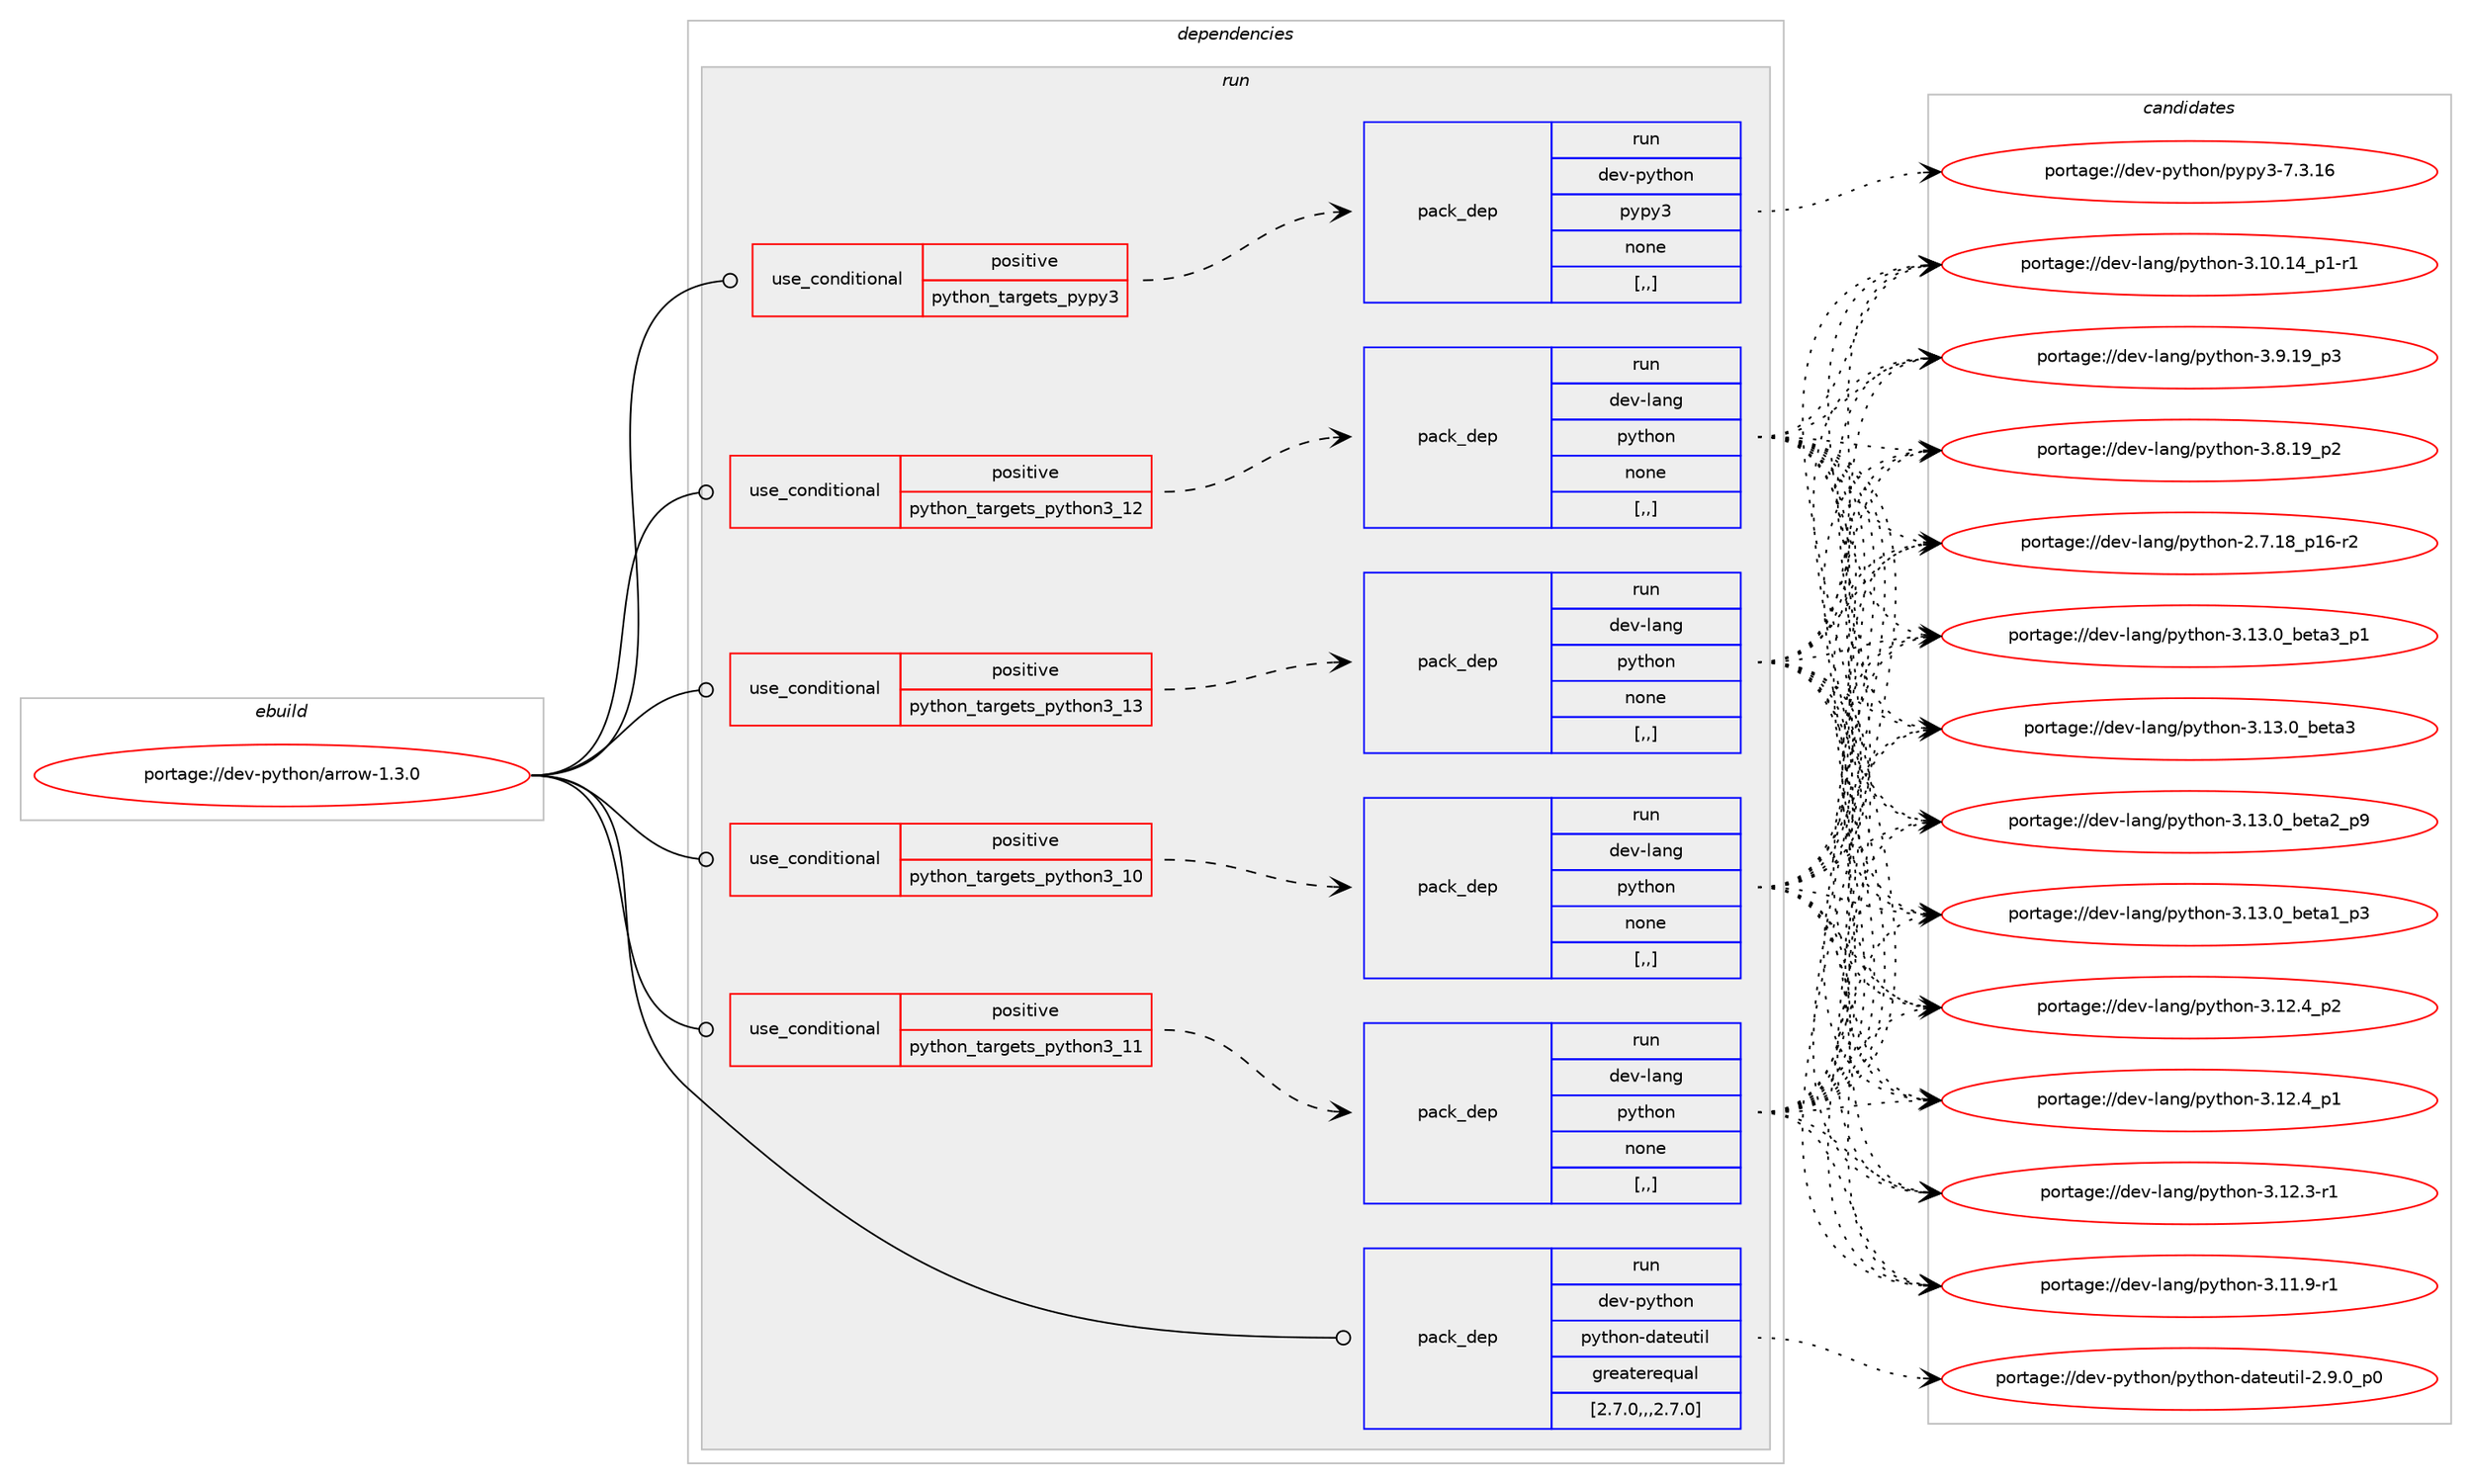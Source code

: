 digraph prolog {

# *************
# Graph options
# *************

newrank=true;
concentrate=true;
compound=true;
graph [rankdir=LR,fontname=Helvetica,fontsize=10,ranksep=1.5];#, ranksep=2.5, nodesep=0.2];
edge  [arrowhead=vee];
node  [fontname=Helvetica,fontsize=10];

# **********
# The ebuild
# **********

subgraph cluster_leftcol {
color=gray;
label=<<i>ebuild</i>>;
id [label="portage://dev-python/arrow-1.3.0", color=red, width=4, href="../dev-python/arrow-1.3.0.svg"];
}

# ****************
# The dependencies
# ****************

subgraph cluster_midcol {
color=gray;
label=<<i>dependencies</i>>;
subgraph cluster_compile {
fillcolor="#eeeeee";
style=filled;
label=<<i>compile</i>>;
}
subgraph cluster_compileandrun {
fillcolor="#eeeeee";
style=filled;
label=<<i>compile and run</i>>;
}
subgraph cluster_run {
fillcolor="#eeeeee";
style=filled;
label=<<i>run</i>>;
subgraph cond30949 {
dependency141817 [label=<<TABLE BORDER="0" CELLBORDER="1" CELLSPACING="0" CELLPADDING="4"><TR><TD ROWSPAN="3" CELLPADDING="10">use_conditional</TD></TR><TR><TD>positive</TD></TR><TR><TD>python_targets_pypy3</TD></TR></TABLE>>, shape=none, color=red];
subgraph pack109625 {
dependency141818 [label=<<TABLE BORDER="0" CELLBORDER="1" CELLSPACING="0" CELLPADDING="4" WIDTH="220"><TR><TD ROWSPAN="6" CELLPADDING="30">pack_dep</TD></TR><TR><TD WIDTH="110">run</TD></TR><TR><TD>dev-python</TD></TR><TR><TD>pypy3</TD></TR><TR><TD>none</TD></TR><TR><TD>[,,]</TD></TR></TABLE>>, shape=none, color=blue];
}
dependency141817:e -> dependency141818:w [weight=20,style="dashed",arrowhead="vee"];
}
id:e -> dependency141817:w [weight=20,style="solid",arrowhead="odot"];
subgraph cond30950 {
dependency141819 [label=<<TABLE BORDER="0" CELLBORDER="1" CELLSPACING="0" CELLPADDING="4"><TR><TD ROWSPAN="3" CELLPADDING="10">use_conditional</TD></TR><TR><TD>positive</TD></TR><TR><TD>python_targets_python3_10</TD></TR></TABLE>>, shape=none, color=red];
subgraph pack109626 {
dependency141820 [label=<<TABLE BORDER="0" CELLBORDER="1" CELLSPACING="0" CELLPADDING="4" WIDTH="220"><TR><TD ROWSPAN="6" CELLPADDING="30">pack_dep</TD></TR><TR><TD WIDTH="110">run</TD></TR><TR><TD>dev-lang</TD></TR><TR><TD>python</TD></TR><TR><TD>none</TD></TR><TR><TD>[,,]</TD></TR></TABLE>>, shape=none, color=blue];
}
dependency141819:e -> dependency141820:w [weight=20,style="dashed",arrowhead="vee"];
}
id:e -> dependency141819:w [weight=20,style="solid",arrowhead="odot"];
subgraph cond30951 {
dependency141821 [label=<<TABLE BORDER="0" CELLBORDER="1" CELLSPACING="0" CELLPADDING="4"><TR><TD ROWSPAN="3" CELLPADDING="10">use_conditional</TD></TR><TR><TD>positive</TD></TR><TR><TD>python_targets_python3_11</TD></TR></TABLE>>, shape=none, color=red];
subgraph pack109627 {
dependency141822 [label=<<TABLE BORDER="0" CELLBORDER="1" CELLSPACING="0" CELLPADDING="4" WIDTH="220"><TR><TD ROWSPAN="6" CELLPADDING="30">pack_dep</TD></TR><TR><TD WIDTH="110">run</TD></TR><TR><TD>dev-lang</TD></TR><TR><TD>python</TD></TR><TR><TD>none</TD></TR><TR><TD>[,,]</TD></TR></TABLE>>, shape=none, color=blue];
}
dependency141821:e -> dependency141822:w [weight=20,style="dashed",arrowhead="vee"];
}
id:e -> dependency141821:w [weight=20,style="solid",arrowhead="odot"];
subgraph cond30952 {
dependency141823 [label=<<TABLE BORDER="0" CELLBORDER="1" CELLSPACING="0" CELLPADDING="4"><TR><TD ROWSPAN="3" CELLPADDING="10">use_conditional</TD></TR><TR><TD>positive</TD></TR><TR><TD>python_targets_python3_12</TD></TR></TABLE>>, shape=none, color=red];
subgraph pack109628 {
dependency141824 [label=<<TABLE BORDER="0" CELLBORDER="1" CELLSPACING="0" CELLPADDING="4" WIDTH="220"><TR><TD ROWSPAN="6" CELLPADDING="30">pack_dep</TD></TR><TR><TD WIDTH="110">run</TD></TR><TR><TD>dev-lang</TD></TR><TR><TD>python</TD></TR><TR><TD>none</TD></TR><TR><TD>[,,]</TD></TR></TABLE>>, shape=none, color=blue];
}
dependency141823:e -> dependency141824:w [weight=20,style="dashed",arrowhead="vee"];
}
id:e -> dependency141823:w [weight=20,style="solid",arrowhead="odot"];
subgraph cond30953 {
dependency141825 [label=<<TABLE BORDER="0" CELLBORDER="1" CELLSPACING="0" CELLPADDING="4"><TR><TD ROWSPAN="3" CELLPADDING="10">use_conditional</TD></TR><TR><TD>positive</TD></TR><TR><TD>python_targets_python3_13</TD></TR></TABLE>>, shape=none, color=red];
subgraph pack109629 {
dependency141826 [label=<<TABLE BORDER="0" CELLBORDER="1" CELLSPACING="0" CELLPADDING="4" WIDTH="220"><TR><TD ROWSPAN="6" CELLPADDING="30">pack_dep</TD></TR><TR><TD WIDTH="110">run</TD></TR><TR><TD>dev-lang</TD></TR><TR><TD>python</TD></TR><TR><TD>none</TD></TR><TR><TD>[,,]</TD></TR></TABLE>>, shape=none, color=blue];
}
dependency141825:e -> dependency141826:w [weight=20,style="dashed",arrowhead="vee"];
}
id:e -> dependency141825:w [weight=20,style="solid",arrowhead="odot"];
subgraph pack109630 {
dependency141827 [label=<<TABLE BORDER="0" CELLBORDER="1" CELLSPACING="0" CELLPADDING="4" WIDTH="220"><TR><TD ROWSPAN="6" CELLPADDING="30">pack_dep</TD></TR><TR><TD WIDTH="110">run</TD></TR><TR><TD>dev-python</TD></TR><TR><TD>python-dateutil</TD></TR><TR><TD>greaterequal</TD></TR><TR><TD>[2.7.0,,,2.7.0]</TD></TR></TABLE>>, shape=none, color=blue];
}
id:e -> dependency141827:w [weight=20,style="solid",arrowhead="odot"];
}
}

# **************
# The candidates
# **************

subgraph cluster_choices {
rank=same;
color=gray;
label=<<i>candidates</i>>;

subgraph choice109625 {
color=black;
nodesep=1;
choice10010111845112121116104111110471121211121215145554651464954 [label="portage://dev-python/pypy3-7.3.16", color=red, width=4,href="../dev-python/pypy3-7.3.16.svg"];
dependency141818:e -> choice10010111845112121116104111110471121211121215145554651464954:w [style=dotted,weight="100"];
}
subgraph choice109626 {
color=black;
nodesep=1;
choice10010111845108971101034711212111610411111045514649514648959810111697519511249 [label="portage://dev-lang/python-3.13.0_beta3_p1", color=red, width=4,href="../dev-lang/python-3.13.0_beta3_p1.svg"];
choice1001011184510897110103471121211161041111104551464951464895981011169751 [label="portage://dev-lang/python-3.13.0_beta3", color=red, width=4,href="../dev-lang/python-3.13.0_beta3.svg"];
choice10010111845108971101034711212111610411111045514649514648959810111697509511257 [label="portage://dev-lang/python-3.13.0_beta2_p9", color=red, width=4,href="../dev-lang/python-3.13.0_beta2_p9.svg"];
choice10010111845108971101034711212111610411111045514649514648959810111697499511251 [label="portage://dev-lang/python-3.13.0_beta1_p3", color=red, width=4,href="../dev-lang/python-3.13.0_beta1_p3.svg"];
choice100101118451089711010347112121116104111110455146495046529511250 [label="portage://dev-lang/python-3.12.4_p2", color=red, width=4,href="../dev-lang/python-3.12.4_p2.svg"];
choice100101118451089711010347112121116104111110455146495046529511249 [label="portage://dev-lang/python-3.12.4_p1", color=red, width=4,href="../dev-lang/python-3.12.4_p1.svg"];
choice100101118451089711010347112121116104111110455146495046514511449 [label="portage://dev-lang/python-3.12.3-r1", color=red, width=4,href="../dev-lang/python-3.12.3-r1.svg"];
choice100101118451089711010347112121116104111110455146494946574511449 [label="portage://dev-lang/python-3.11.9-r1", color=red, width=4,href="../dev-lang/python-3.11.9-r1.svg"];
choice100101118451089711010347112121116104111110455146494846495295112494511449 [label="portage://dev-lang/python-3.10.14_p1-r1", color=red, width=4,href="../dev-lang/python-3.10.14_p1-r1.svg"];
choice100101118451089711010347112121116104111110455146574649579511251 [label="portage://dev-lang/python-3.9.19_p3", color=red, width=4,href="../dev-lang/python-3.9.19_p3.svg"];
choice100101118451089711010347112121116104111110455146564649579511250 [label="portage://dev-lang/python-3.8.19_p2", color=red, width=4,href="../dev-lang/python-3.8.19_p2.svg"];
choice100101118451089711010347112121116104111110455046554649569511249544511450 [label="portage://dev-lang/python-2.7.18_p16-r2", color=red, width=4,href="../dev-lang/python-2.7.18_p16-r2.svg"];
dependency141820:e -> choice10010111845108971101034711212111610411111045514649514648959810111697519511249:w [style=dotted,weight="100"];
dependency141820:e -> choice1001011184510897110103471121211161041111104551464951464895981011169751:w [style=dotted,weight="100"];
dependency141820:e -> choice10010111845108971101034711212111610411111045514649514648959810111697509511257:w [style=dotted,weight="100"];
dependency141820:e -> choice10010111845108971101034711212111610411111045514649514648959810111697499511251:w [style=dotted,weight="100"];
dependency141820:e -> choice100101118451089711010347112121116104111110455146495046529511250:w [style=dotted,weight="100"];
dependency141820:e -> choice100101118451089711010347112121116104111110455146495046529511249:w [style=dotted,weight="100"];
dependency141820:e -> choice100101118451089711010347112121116104111110455146495046514511449:w [style=dotted,weight="100"];
dependency141820:e -> choice100101118451089711010347112121116104111110455146494946574511449:w [style=dotted,weight="100"];
dependency141820:e -> choice100101118451089711010347112121116104111110455146494846495295112494511449:w [style=dotted,weight="100"];
dependency141820:e -> choice100101118451089711010347112121116104111110455146574649579511251:w [style=dotted,weight="100"];
dependency141820:e -> choice100101118451089711010347112121116104111110455146564649579511250:w [style=dotted,weight="100"];
dependency141820:e -> choice100101118451089711010347112121116104111110455046554649569511249544511450:w [style=dotted,weight="100"];
}
subgraph choice109627 {
color=black;
nodesep=1;
choice10010111845108971101034711212111610411111045514649514648959810111697519511249 [label="portage://dev-lang/python-3.13.0_beta3_p1", color=red, width=4,href="../dev-lang/python-3.13.0_beta3_p1.svg"];
choice1001011184510897110103471121211161041111104551464951464895981011169751 [label="portage://dev-lang/python-3.13.0_beta3", color=red, width=4,href="../dev-lang/python-3.13.0_beta3.svg"];
choice10010111845108971101034711212111610411111045514649514648959810111697509511257 [label="portage://dev-lang/python-3.13.0_beta2_p9", color=red, width=4,href="../dev-lang/python-3.13.0_beta2_p9.svg"];
choice10010111845108971101034711212111610411111045514649514648959810111697499511251 [label="portage://dev-lang/python-3.13.0_beta1_p3", color=red, width=4,href="../dev-lang/python-3.13.0_beta1_p3.svg"];
choice100101118451089711010347112121116104111110455146495046529511250 [label="portage://dev-lang/python-3.12.4_p2", color=red, width=4,href="../dev-lang/python-3.12.4_p2.svg"];
choice100101118451089711010347112121116104111110455146495046529511249 [label="portage://dev-lang/python-3.12.4_p1", color=red, width=4,href="../dev-lang/python-3.12.4_p1.svg"];
choice100101118451089711010347112121116104111110455146495046514511449 [label="portage://dev-lang/python-3.12.3-r1", color=red, width=4,href="../dev-lang/python-3.12.3-r1.svg"];
choice100101118451089711010347112121116104111110455146494946574511449 [label="portage://dev-lang/python-3.11.9-r1", color=red, width=4,href="../dev-lang/python-3.11.9-r1.svg"];
choice100101118451089711010347112121116104111110455146494846495295112494511449 [label="portage://dev-lang/python-3.10.14_p1-r1", color=red, width=4,href="../dev-lang/python-3.10.14_p1-r1.svg"];
choice100101118451089711010347112121116104111110455146574649579511251 [label="portage://dev-lang/python-3.9.19_p3", color=red, width=4,href="../dev-lang/python-3.9.19_p3.svg"];
choice100101118451089711010347112121116104111110455146564649579511250 [label="portage://dev-lang/python-3.8.19_p2", color=red, width=4,href="../dev-lang/python-3.8.19_p2.svg"];
choice100101118451089711010347112121116104111110455046554649569511249544511450 [label="portage://dev-lang/python-2.7.18_p16-r2", color=red, width=4,href="../dev-lang/python-2.7.18_p16-r2.svg"];
dependency141822:e -> choice10010111845108971101034711212111610411111045514649514648959810111697519511249:w [style=dotted,weight="100"];
dependency141822:e -> choice1001011184510897110103471121211161041111104551464951464895981011169751:w [style=dotted,weight="100"];
dependency141822:e -> choice10010111845108971101034711212111610411111045514649514648959810111697509511257:w [style=dotted,weight="100"];
dependency141822:e -> choice10010111845108971101034711212111610411111045514649514648959810111697499511251:w [style=dotted,weight="100"];
dependency141822:e -> choice100101118451089711010347112121116104111110455146495046529511250:w [style=dotted,weight="100"];
dependency141822:e -> choice100101118451089711010347112121116104111110455146495046529511249:w [style=dotted,weight="100"];
dependency141822:e -> choice100101118451089711010347112121116104111110455146495046514511449:w [style=dotted,weight="100"];
dependency141822:e -> choice100101118451089711010347112121116104111110455146494946574511449:w [style=dotted,weight="100"];
dependency141822:e -> choice100101118451089711010347112121116104111110455146494846495295112494511449:w [style=dotted,weight="100"];
dependency141822:e -> choice100101118451089711010347112121116104111110455146574649579511251:w [style=dotted,weight="100"];
dependency141822:e -> choice100101118451089711010347112121116104111110455146564649579511250:w [style=dotted,weight="100"];
dependency141822:e -> choice100101118451089711010347112121116104111110455046554649569511249544511450:w [style=dotted,weight="100"];
}
subgraph choice109628 {
color=black;
nodesep=1;
choice10010111845108971101034711212111610411111045514649514648959810111697519511249 [label="portage://dev-lang/python-3.13.0_beta3_p1", color=red, width=4,href="../dev-lang/python-3.13.0_beta3_p1.svg"];
choice1001011184510897110103471121211161041111104551464951464895981011169751 [label="portage://dev-lang/python-3.13.0_beta3", color=red, width=4,href="../dev-lang/python-3.13.0_beta3.svg"];
choice10010111845108971101034711212111610411111045514649514648959810111697509511257 [label="portage://dev-lang/python-3.13.0_beta2_p9", color=red, width=4,href="../dev-lang/python-3.13.0_beta2_p9.svg"];
choice10010111845108971101034711212111610411111045514649514648959810111697499511251 [label="portage://dev-lang/python-3.13.0_beta1_p3", color=red, width=4,href="../dev-lang/python-3.13.0_beta1_p3.svg"];
choice100101118451089711010347112121116104111110455146495046529511250 [label="portage://dev-lang/python-3.12.4_p2", color=red, width=4,href="../dev-lang/python-3.12.4_p2.svg"];
choice100101118451089711010347112121116104111110455146495046529511249 [label="portage://dev-lang/python-3.12.4_p1", color=red, width=4,href="../dev-lang/python-3.12.4_p1.svg"];
choice100101118451089711010347112121116104111110455146495046514511449 [label="portage://dev-lang/python-3.12.3-r1", color=red, width=4,href="../dev-lang/python-3.12.3-r1.svg"];
choice100101118451089711010347112121116104111110455146494946574511449 [label="portage://dev-lang/python-3.11.9-r1", color=red, width=4,href="../dev-lang/python-3.11.9-r1.svg"];
choice100101118451089711010347112121116104111110455146494846495295112494511449 [label="portage://dev-lang/python-3.10.14_p1-r1", color=red, width=4,href="../dev-lang/python-3.10.14_p1-r1.svg"];
choice100101118451089711010347112121116104111110455146574649579511251 [label="portage://dev-lang/python-3.9.19_p3", color=red, width=4,href="../dev-lang/python-3.9.19_p3.svg"];
choice100101118451089711010347112121116104111110455146564649579511250 [label="portage://dev-lang/python-3.8.19_p2", color=red, width=4,href="../dev-lang/python-3.8.19_p2.svg"];
choice100101118451089711010347112121116104111110455046554649569511249544511450 [label="portage://dev-lang/python-2.7.18_p16-r2", color=red, width=4,href="../dev-lang/python-2.7.18_p16-r2.svg"];
dependency141824:e -> choice10010111845108971101034711212111610411111045514649514648959810111697519511249:w [style=dotted,weight="100"];
dependency141824:e -> choice1001011184510897110103471121211161041111104551464951464895981011169751:w [style=dotted,weight="100"];
dependency141824:e -> choice10010111845108971101034711212111610411111045514649514648959810111697509511257:w [style=dotted,weight="100"];
dependency141824:e -> choice10010111845108971101034711212111610411111045514649514648959810111697499511251:w [style=dotted,weight="100"];
dependency141824:e -> choice100101118451089711010347112121116104111110455146495046529511250:w [style=dotted,weight="100"];
dependency141824:e -> choice100101118451089711010347112121116104111110455146495046529511249:w [style=dotted,weight="100"];
dependency141824:e -> choice100101118451089711010347112121116104111110455146495046514511449:w [style=dotted,weight="100"];
dependency141824:e -> choice100101118451089711010347112121116104111110455146494946574511449:w [style=dotted,weight="100"];
dependency141824:e -> choice100101118451089711010347112121116104111110455146494846495295112494511449:w [style=dotted,weight="100"];
dependency141824:e -> choice100101118451089711010347112121116104111110455146574649579511251:w [style=dotted,weight="100"];
dependency141824:e -> choice100101118451089711010347112121116104111110455146564649579511250:w [style=dotted,weight="100"];
dependency141824:e -> choice100101118451089711010347112121116104111110455046554649569511249544511450:w [style=dotted,weight="100"];
}
subgraph choice109629 {
color=black;
nodesep=1;
choice10010111845108971101034711212111610411111045514649514648959810111697519511249 [label="portage://dev-lang/python-3.13.0_beta3_p1", color=red, width=4,href="../dev-lang/python-3.13.0_beta3_p1.svg"];
choice1001011184510897110103471121211161041111104551464951464895981011169751 [label="portage://dev-lang/python-3.13.0_beta3", color=red, width=4,href="../dev-lang/python-3.13.0_beta3.svg"];
choice10010111845108971101034711212111610411111045514649514648959810111697509511257 [label="portage://dev-lang/python-3.13.0_beta2_p9", color=red, width=4,href="../dev-lang/python-3.13.0_beta2_p9.svg"];
choice10010111845108971101034711212111610411111045514649514648959810111697499511251 [label="portage://dev-lang/python-3.13.0_beta1_p3", color=red, width=4,href="../dev-lang/python-3.13.0_beta1_p3.svg"];
choice100101118451089711010347112121116104111110455146495046529511250 [label="portage://dev-lang/python-3.12.4_p2", color=red, width=4,href="../dev-lang/python-3.12.4_p2.svg"];
choice100101118451089711010347112121116104111110455146495046529511249 [label="portage://dev-lang/python-3.12.4_p1", color=red, width=4,href="../dev-lang/python-3.12.4_p1.svg"];
choice100101118451089711010347112121116104111110455146495046514511449 [label="portage://dev-lang/python-3.12.3-r1", color=red, width=4,href="../dev-lang/python-3.12.3-r1.svg"];
choice100101118451089711010347112121116104111110455146494946574511449 [label="portage://dev-lang/python-3.11.9-r1", color=red, width=4,href="../dev-lang/python-3.11.9-r1.svg"];
choice100101118451089711010347112121116104111110455146494846495295112494511449 [label="portage://dev-lang/python-3.10.14_p1-r1", color=red, width=4,href="../dev-lang/python-3.10.14_p1-r1.svg"];
choice100101118451089711010347112121116104111110455146574649579511251 [label="portage://dev-lang/python-3.9.19_p3", color=red, width=4,href="../dev-lang/python-3.9.19_p3.svg"];
choice100101118451089711010347112121116104111110455146564649579511250 [label="portage://dev-lang/python-3.8.19_p2", color=red, width=4,href="../dev-lang/python-3.8.19_p2.svg"];
choice100101118451089711010347112121116104111110455046554649569511249544511450 [label="portage://dev-lang/python-2.7.18_p16-r2", color=red, width=4,href="../dev-lang/python-2.7.18_p16-r2.svg"];
dependency141826:e -> choice10010111845108971101034711212111610411111045514649514648959810111697519511249:w [style=dotted,weight="100"];
dependency141826:e -> choice1001011184510897110103471121211161041111104551464951464895981011169751:w [style=dotted,weight="100"];
dependency141826:e -> choice10010111845108971101034711212111610411111045514649514648959810111697509511257:w [style=dotted,weight="100"];
dependency141826:e -> choice10010111845108971101034711212111610411111045514649514648959810111697499511251:w [style=dotted,weight="100"];
dependency141826:e -> choice100101118451089711010347112121116104111110455146495046529511250:w [style=dotted,weight="100"];
dependency141826:e -> choice100101118451089711010347112121116104111110455146495046529511249:w [style=dotted,weight="100"];
dependency141826:e -> choice100101118451089711010347112121116104111110455146495046514511449:w [style=dotted,weight="100"];
dependency141826:e -> choice100101118451089711010347112121116104111110455146494946574511449:w [style=dotted,weight="100"];
dependency141826:e -> choice100101118451089711010347112121116104111110455146494846495295112494511449:w [style=dotted,weight="100"];
dependency141826:e -> choice100101118451089711010347112121116104111110455146574649579511251:w [style=dotted,weight="100"];
dependency141826:e -> choice100101118451089711010347112121116104111110455146564649579511250:w [style=dotted,weight="100"];
dependency141826:e -> choice100101118451089711010347112121116104111110455046554649569511249544511450:w [style=dotted,weight="100"];
}
subgraph choice109630 {
color=black;
nodesep=1;
choice100101118451121211161041111104711212111610411111045100971161011171161051084550465746489511248 [label="portage://dev-python/python-dateutil-2.9.0_p0", color=red, width=4,href="../dev-python/python-dateutil-2.9.0_p0.svg"];
dependency141827:e -> choice100101118451121211161041111104711212111610411111045100971161011171161051084550465746489511248:w [style=dotted,weight="100"];
}
}

}
